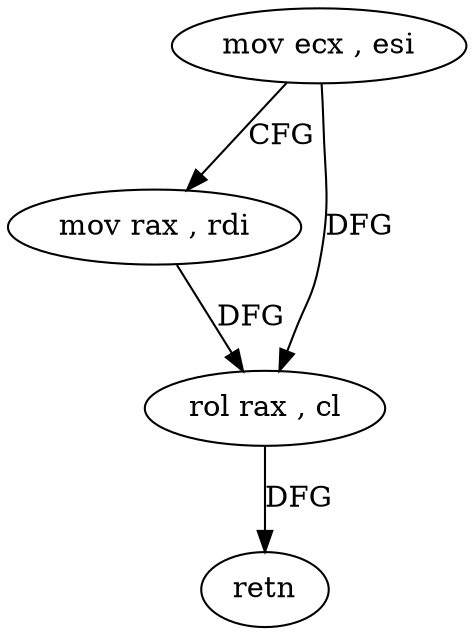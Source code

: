 digraph "func" {
"4234144" [label = "mov ecx , esi" ]
"4234146" [label = "mov rax , rdi" ]
"4234149" [label = "rol rax , cl" ]
"4234152" [label = "retn" ]
"4234144" -> "4234146" [ label = "CFG" ]
"4234144" -> "4234149" [ label = "DFG" ]
"4234146" -> "4234149" [ label = "DFG" ]
"4234149" -> "4234152" [ label = "DFG" ]
}
